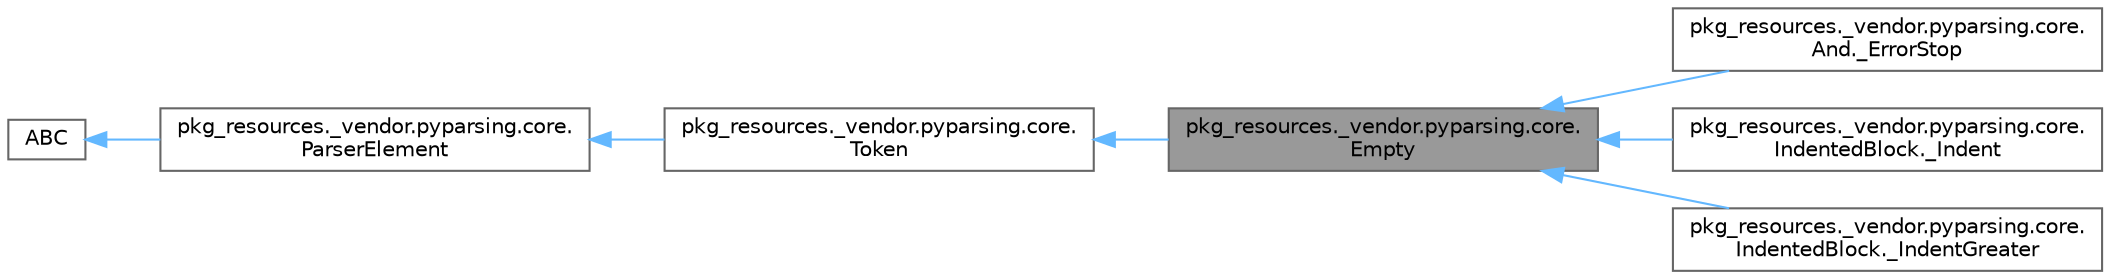 digraph "pkg_resources._vendor.pyparsing.core.Empty"
{
 // LATEX_PDF_SIZE
  bgcolor="transparent";
  edge [fontname=Helvetica,fontsize=10,labelfontname=Helvetica,labelfontsize=10];
  node [fontname=Helvetica,fontsize=10,shape=box,height=0.2,width=0.4];
  rankdir="LR";
  Node1 [id="Node000001",label="pkg_resources._vendor.pyparsing.core.\lEmpty",height=0.2,width=0.4,color="gray40", fillcolor="grey60", style="filled", fontcolor="black",tooltip=" "];
  Node2 -> Node1 [id="edge1_Node000001_Node000002",dir="back",color="steelblue1",style="solid",tooltip=" "];
  Node2 [id="Node000002",label="pkg_resources._vendor.pyparsing.core.\lToken",height=0.2,width=0.4,color="gray40", fillcolor="white", style="filled",URL="$classpkg__resources_1_1__vendor_1_1pyparsing_1_1core_1_1_token.html",tooltip=" "];
  Node3 -> Node2 [id="edge2_Node000002_Node000003",dir="back",color="steelblue1",style="solid",tooltip=" "];
  Node3 [id="Node000003",label="pkg_resources._vendor.pyparsing.core.\lParserElement",height=0.2,width=0.4,color="gray40", fillcolor="white", style="filled",URL="$classpkg__resources_1_1__vendor_1_1pyparsing_1_1core_1_1_parser_element.html",tooltip=" "];
  Node4 -> Node3 [id="edge3_Node000003_Node000004",dir="back",color="steelblue1",style="solid",tooltip=" "];
  Node4 [id="Node000004",label="ABC",height=0.2,width=0.4,color="gray40", fillcolor="white", style="filled",tooltip=" "];
  Node1 -> Node5 [id="edge4_Node000001_Node000005",dir="back",color="steelblue1",style="solid",tooltip=" "];
  Node5 [id="Node000005",label="pkg_resources._vendor.pyparsing.core.\lAnd._ErrorStop",height=0.2,width=0.4,color="gray40", fillcolor="white", style="filled",URL="$classpkg__resources_1_1__vendor_1_1pyparsing_1_1core_1_1_and_1_1___error_stop.html",tooltip=" "];
  Node1 -> Node6 [id="edge5_Node000001_Node000006",dir="back",color="steelblue1",style="solid",tooltip=" "];
  Node6 [id="Node000006",label="pkg_resources._vendor.pyparsing.core.\lIndentedBlock._Indent",height=0.2,width=0.4,color="gray40", fillcolor="white", style="filled",URL="$classpkg__resources_1_1__vendor_1_1pyparsing_1_1core_1_1_indented_block_1_1___indent.html",tooltip=" "];
  Node1 -> Node7 [id="edge6_Node000001_Node000007",dir="back",color="steelblue1",style="solid",tooltip=" "];
  Node7 [id="Node000007",label="pkg_resources._vendor.pyparsing.core.\lIndentedBlock._IndentGreater",height=0.2,width=0.4,color="gray40", fillcolor="white", style="filled",URL="$classpkg__resources_1_1__vendor_1_1pyparsing_1_1core_1_1_indented_block_1_1___indent_greater.html",tooltip=" "];
}
